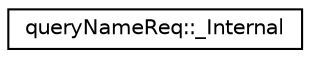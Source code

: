digraph "类继承关系图"
{
 // LATEX_PDF_SIZE
  edge [fontname="Helvetica",fontsize="10",labelfontname="Helvetica",labelfontsize="10"];
  node [fontname="Helvetica",fontsize="10",shape=record];
  rankdir="LR";
  Node0 [label="queryNameReq::_Internal",height=0.2,width=0.4,color="black", fillcolor="white", style="filled",URL="$classqueryNameReq_1_1__Internal.html",tooltip=" "];
}
